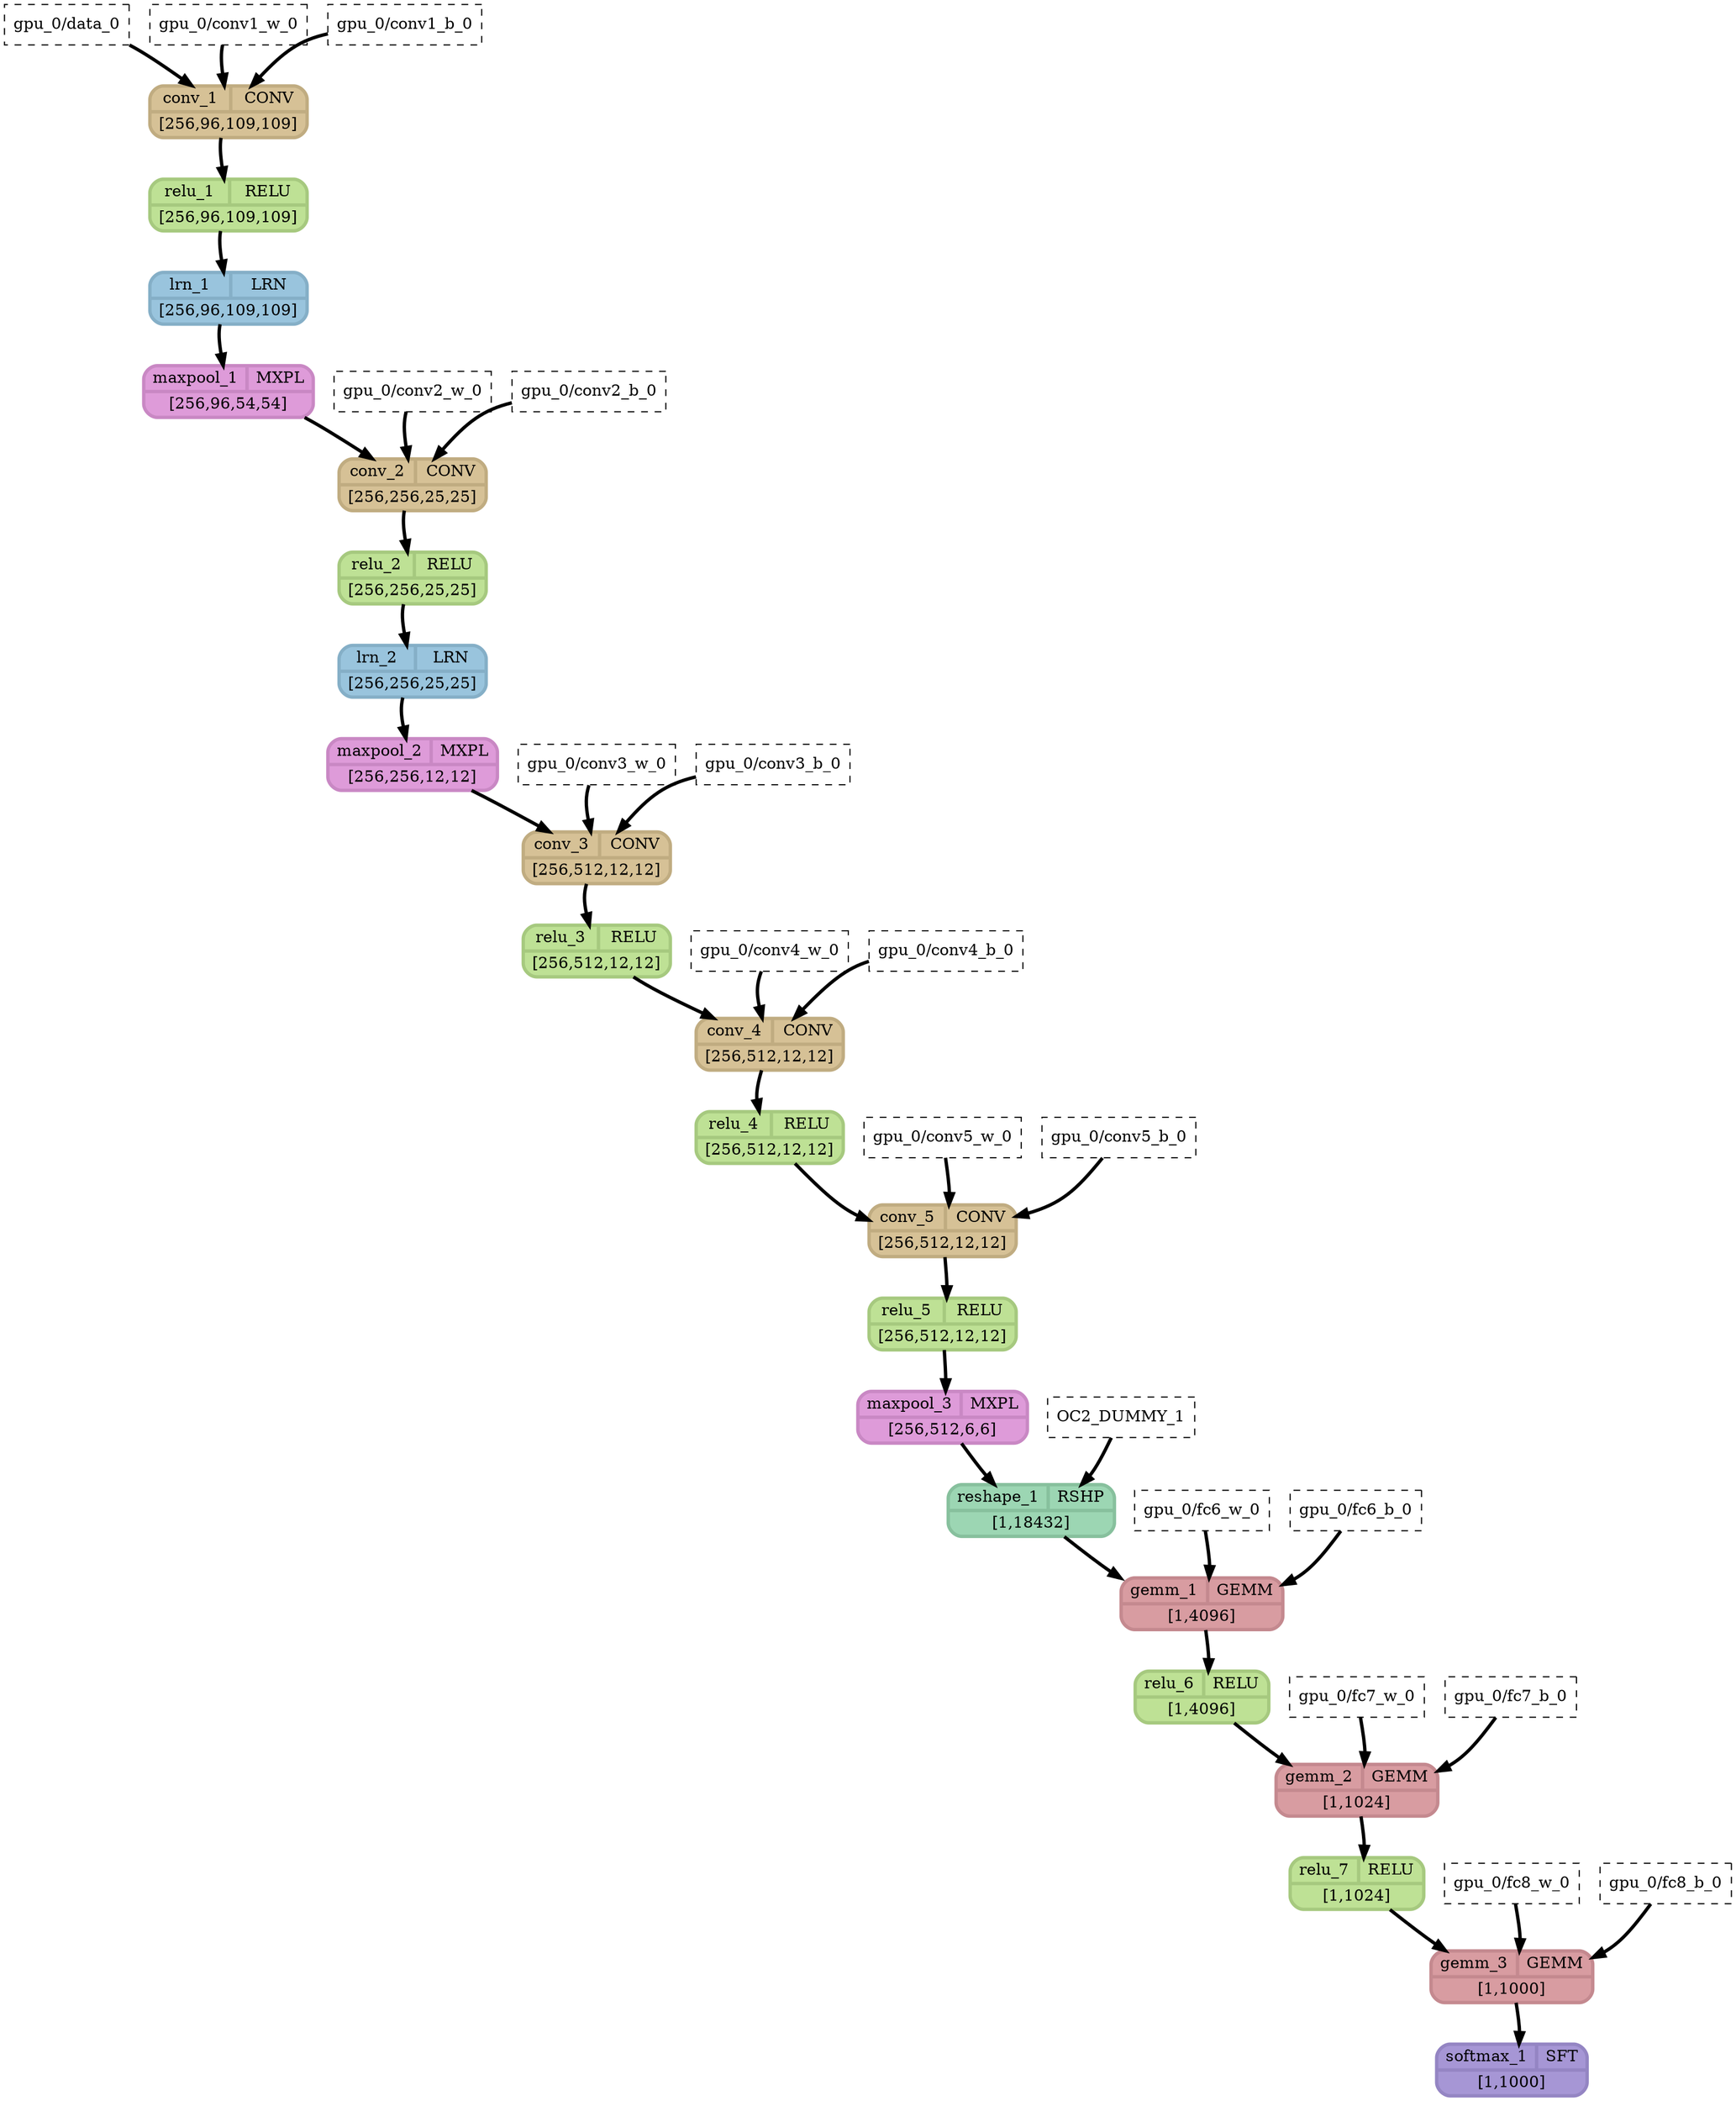 strict digraph {
  graph [
    rankdir="TB"
    overlap=prism
    overlap_shrink=true
    splines=curved
  ];
  node [
    shape=Mrecord
  ];
  edge [
    penwidth=3
  ];

  // Node definitions.
  "gpu_0/data_0" [
    id=0
    name="gpu_0/data_0"
    type=constant_input
    label="gpu_0/data_0"
    inputs=""
    outputs=""
    shape=box
    style="filled,dashed"
    fillcolor="white"
  ];
  "gpu_0/conv1_w_0" [
    id=1
    name="gpu_0/conv1_w_0"
    type=constant_input
    label="gpu_0/conv1_w_0"
    inputs=""
    outputs=""
    shape=box
    style="filled,dashed"
    fillcolor="white"
  ];
  "gpu_0/conv1_b_0" [
    id=2
    name="gpu_0/conv1_b_0"
    type=constant_input
    label="gpu_0/conv1_b_0"
    inputs=""
    outputs=""
    shape=box
    style="filled,dashed"
    fillcolor="white"
  ];
  "gpu_0/conv1_1" [
    id=3
    name="gpu_0/conv1_1"
    type=Conv
    label="{ {conv_1  | CONV} | [256,96,109,109] }"
    inputs="gpu_0/data_0;gpu_0/conv1_w_0;gpu_0/conv1_b_0"
    outputs="gpu_0/conv1_1"
    penwidth=3
    style=filled
    color="#c0ac81"
    fontcolor="#000000"
    fillcolor="#d6c196"
  ];
  "gpu_0/conv1_2" [
    id=4
    name="gpu_0/conv1_2"
    type=Relu
    label="{ {relu_1  | RELU} | [256,96,109,109] }"
    inputs="gpu_0/conv1_1"
    outputs="gpu_0/conv1_2"
    penwidth=3
    style=filled
    color="#a6c97f"
    fontcolor="#000000"
    fillcolor="#bee195"
  ];
  "gpu_0/norm1_1" [
    id=5
    name="gpu_0/norm1_1"
    type=LRN
    label="{ {lrn_1  | LRN} | [256,96,109,109] }"
    inputs="gpu_0/conv1_2"
    outputs="gpu_0/norm1_1"
    penwidth=3
    style=filled
    color="#85afc7"
    fontcolor="#000000"
    fillcolor="#99c4dd"
  ];
  "gpu_0/pool1_1" [
    id=6
    name="gpu_0/pool1_1"
    type=MaxPool
    label="{ {maxpool_1  | MXPL} | [256,96,54,54] }"
    inputs="gpu_0/norm1_1"
    outputs="gpu_0/pool1_1"
    penwidth=3
    style=filled
    color="#c988c4"
    fontcolor="#000000"
    fillcolor="#de9bd9"
  ];
  "gpu_0/conv2_w_0" [
    id=7
    name="gpu_0/conv2_w_0"
    type=constant_input
    label="gpu_0/conv2_w_0"
    inputs=""
    outputs=""
    shape=box
    style="filled,dashed"
    fillcolor="white"
  ];
  "gpu_0/conv2_b_0" [
    id=8
    name="gpu_0/conv2_b_0"
    type=constant_input
    label="gpu_0/conv2_b_0"
    inputs=""
    outputs=""
    shape=box
    style="filled,dashed"
    fillcolor="white"
  ];
  "gpu_0/conv2_1" [
    id=9
    name="gpu_0/conv2_1"
    type=Conv
    label="{ {conv_2  | CONV} | [256,256,25,25] }"
    inputs="gpu_0/pool1_1;gpu_0/conv2_w_0;gpu_0/conv2_b_0"
    outputs="gpu_0/conv2_1"
    penwidth=3
    style=filled
    color="#c0ac81"
    fontcolor="#000000"
    fillcolor="#d6c196"
  ];
  "gpu_0/conv2_2" [
    id=10
    name="gpu_0/conv2_2"
    type=Relu
    label="{ {relu_2  | RELU} | [256,256,25,25] }"
    inputs="gpu_0/conv2_1"
    outputs="gpu_0/conv2_2"
    penwidth=3
    style=filled
    color="#a6c97f"
    fontcolor="#000000"
    fillcolor="#bee195"
  ];
  "gpu_0/norm2_1" [
    id=11
    name="gpu_0/norm2_1"
    type=LRN
    label="{ {lrn_2  | LRN} | [256,256,25,25] }"
    inputs="gpu_0/conv2_2"
    outputs="gpu_0/norm2_1"
    penwidth=3
    style=filled
    color="#85afc7"
    fontcolor="#000000"
    fillcolor="#99c4dd"
  ];
  "gpu_0/pool2_1" [
    id=12
    name="gpu_0/pool2_1"
    type=MaxPool
    label="{ {maxpool_2  | MXPL} | [256,256,12,12] }"
    inputs="gpu_0/norm2_1"
    outputs="gpu_0/pool2_1"
    penwidth=3
    style=filled
    color="#c988c4"
    fontcolor="#000000"
    fillcolor="#de9bd9"
  ];
  "gpu_0/conv3_w_0" [
    id=13
    name="gpu_0/conv3_w_0"
    type=constant_input
    label="gpu_0/conv3_w_0"
    inputs=""
    outputs=""
    shape=box
    style="filled,dashed"
    fillcolor="white"
  ];
  "gpu_0/conv3_b_0" [
    id=14
    name="gpu_0/conv3_b_0"
    type=constant_input
    label="gpu_0/conv3_b_0"
    inputs=""
    outputs=""
    shape=box
    style="filled,dashed"
    fillcolor="white"
  ];
  "gpu_0/conv3_1" [
    id=15
    name="gpu_0/conv3_1"
    type=Conv
    label="{ {conv_3  | CONV} | [256,512,12,12] }"
    inputs="gpu_0/pool2_1;gpu_0/conv3_w_0;gpu_0/conv3_b_0"
    outputs="gpu_0/conv3_1"
    penwidth=3
    style=filled
    color="#c0ac81"
    fontcolor="#000000"
    fillcolor="#d6c196"
  ];
  "gpu_0/conv3_2" [
    id=16
    name="gpu_0/conv3_2"
    type=Relu
    label="{ {relu_3  | RELU} | [256,512,12,12] }"
    inputs="gpu_0/conv3_1"
    outputs="gpu_0/conv3_2"
    penwidth=3
    style=filled
    color="#a6c97f"
    fontcolor="#000000"
    fillcolor="#bee195"
  ];
  "gpu_0/conv4_w_0" [
    id=17
    name="gpu_0/conv4_w_0"
    type=constant_input
    label="gpu_0/conv4_w_0"
    inputs=""
    outputs=""
    shape=box
    style="filled,dashed"
    fillcolor="white"
  ];
  "gpu_0/conv4_b_0" [
    id=18
    name="gpu_0/conv4_b_0"
    type=constant_input
    label="gpu_0/conv4_b_0"
    inputs=""
    outputs=""
    shape=box
    style="filled,dashed"
    fillcolor="white"
  ];
  "gpu_0/conv4_1" [
    id=19
    name="gpu_0/conv4_1"
    type=Conv
    label="{ {conv_4  | CONV} | [256,512,12,12] }"
    inputs="gpu_0/conv3_2;gpu_0/conv4_w_0;gpu_0/conv4_b_0"
    outputs="gpu_0/conv4_1"
    penwidth=3
    style=filled
    color="#c0ac81"
    fontcolor="#000000"
    fillcolor="#d6c196"
  ];
  "gpu_0/conv4_2" [
    id=20
    name="gpu_0/conv4_2"
    type=Relu
    label="{ {relu_4  | RELU} | [256,512,12,12] }"
    inputs="gpu_0/conv4_1"
    outputs="gpu_0/conv4_2"
    penwidth=3
    style=filled
    color="#a6c97f"
    fontcolor="#000000"
    fillcolor="#bee195"
  ];
  "gpu_0/conv5_w_0" [
    id=21
    name="gpu_0/conv5_w_0"
    type=constant_input
    label="gpu_0/conv5_w_0"
    inputs=""
    outputs=""
    shape=box
    style="filled,dashed"
    fillcolor="white"
  ];
  "gpu_0/conv5_b_0" [
    id=22
    name="gpu_0/conv5_b_0"
    type=constant_input
    label="gpu_0/conv5_b_0"
    inputs=""
    outputs=""
    shape=box
    style="filled,dashed"
    fillcolor="white"
  ];
  "gpu_0/conv5_1" [
    id=23
    name="gpu_0/conv5_1"
    type=Conv
    label="{ {conv_5  | CONV} | [256,512,12,12] }"
    inputs="gpu_0/conv4_2;gpu_0/conv5_w_0;gpu_0/conv5_b_0"
    outputs="gpu_0/conv5_1"
    penwidth=3
    style=filled
    color="#c0ac81"
    fontcolor="#000000"
    fillcolor="#d6c196"
  ];
  "gpu_0/conv5_2" [
    id=24
    name="gpu_0/conv5_2"
    type=Relu
    label="{ {relu_5  | RELU} | [256,512,12,12] }"
    inputs="gpu_0/conv5_1"
    outputs="gpu_0/conv5_2"
    penwidth=3
    style=filled
    color="#a6c97f"
    fontcolor="#000000"
    fillcolor="#bee195"
  ];
  "gpu_0/pool5_1" [
    id=25
    name="gpu_0/pool5_1"
    type=MaxPool
    label="{ {maxpool_3  | MXPL} | [256,512,6,6] }"
    inputs="gpu_0/conv5_2"
    outputs="gpu_0/pool5_1"
    penwidth=3
    style=filled
    color="#c988c4"
    fontcolor="#000000"
    fillcolor="#de9bd9"
  ];
  "OC2_DUMMY_1" [
    id=26
    name="OC2_DUMMY_1"
    type=constant_input
    label="OC2_DUMMY_1"
    inputs=""
    outputs=""
    shape=box
    style="filled,dashed"
    fillcolor="white"
  ];
  "OC2_DUMMY_0" [
    id=27
    name="OC2_DUMMY_0"
    type=Reshape
    label="{ {reshape_1  | RSHP} | [1,18432] }"
    inputs="gpu_0/pool5_1;OC2_DUMMY_1"
    outputs="OC2_DUMMY_0"
    penwidth=3
    style=filled
    color="#87c09d"
    fontcolor="#000000"
    fillcolor="#9cd6b3"
  ];
  "gpu_0/fc6_w_0" [
    id=28
    name="gpu_0/fc6_w_0"
    type=constant_input
    label="gpu_0/fc6_w_0"
    inputs=""
    outputs=""
    shape=box
    style="filled,dashed"
    fillcolor="white"
  ];
  "gpu_0/fc6_b_0" [
    id=29
    name="gpu_0/fc6_b_0"
    type=constant_input
    label="gpu_0/fc6_b_0"
    inputs=""
    outputs=""
    shape=box
    style="filled,dashed"
    fillcolor="white"
  ];
  "gpu_0/fc6_1" [
    id=30
    name="gpu_0/fc6_1"
    type=Gemm
    label="{ {gemm_1  | GEMM} | [1,4096] }"
    inputs="OC2_DUMMY_0;gpu_0/fc6_w_0;gpu_0/fc6_b_0"
    outputs="gpu_0/fc6_1"
    penwidth=3
    style=filled
    color="#c4898f"
    fontcolor="#000000"
    fillcolor="#d89ca1"
  ];
  "gpu_0/fc6_2" [
    id=31
    name="gpu_0/fc6_2"
    type=Relu
    label="{ {relu_6  | RELU} | [1,4096] }"
    inputs="gpu_0/fc6_1"
    outputs="gpu_0/fc6_2"
    penwidth=3
    style=filled
    color="#a6c97f"
    fontcolor="#000000"
    fillcolor="#bee195"
  ];
  "gpu_0/fc7_w_0" [
    id=32
    name="gpu_0/fc7_w_0"
    type=constant_input
    label="gpu_0/fc7_w_0"
    inputs=""
    outputs=""
    shape=box
    style="filled,dashed"
    fillcolor="white"
  ];
  "gpu_0/fc7_b_0" [
    id=33
    name="gpu_0/fc7_b_0"
    type=constant_input
    label="gpu_0/fc7_b_0"
    inputs=""
    outputs=""
    shape=box
    style="filled,dashed"
    fillcolor="white"
  ];
  "gpu_0/fc7_1" [
    id=34
    name="gpu_0/fc7_1"
    type=Gemm
    label="{ {gemm_2  | GEMM} | [1,1024] }"
    inputs="gpu_0/fc6_2;gpu_0/fc7_w_0;gpu_0/fc7_b_0"
    outputs="gpu_0/fc7_1"
    penwidth=3
    style=filled
    color="#c4898f"
    fontcolor="#000000"
    fillcolor="#d89ca1"
  ];
  "gpu_0/fc7_2" [
    id=35
    name="gpu_0/fc7_2"
    type=Relu
    label="{ {relu_7  | RELU} | [1,1024] }"
    inputs="gpu_0/fc7_1"
    outputs="gpu_0/fc7_2"
    penwidth=3
    style=filled
    color="#a6c97f"
    fontcolor="#000000"
    fillcolor="#bee195"
  ];
  "gpu_0/fc8_w_0" [
    id=36
    name="gpu_0/fc8_w_0"
    type=constant_input
    label="gpu_0/fc8_w_0"
    inputs=""
    outputs=""
    shape=box
    style="filled,dashed"
    fillcolor="white"
  ];
  "gpu_0/fc8_b_0" [
    id=37
    name="gpu_0/fc8_b_0"
    type=constant_input
    label="gpu_0/fc8_b_0"
    inputs=""
    outputs=""
    shape=box
    style="filled,dashed"
    fillcolor="white"
  ];
  "gpu_0/pred_1" [
    id=38
    name="gpu_0/pred_1"
    type=Gemm
    label="{ {gemm_3  | GEMM} | [1,1000] }"
    inputs="gpu_0/fc7_2;gpu_0/fc8_w_0;gpu_0/fc8_b_0"
    outputs="gpu_0/pred_1"
    penwidth=3
    style=filled
    color="#c4898f"
    fontcolor="#000000"
    fillcolor="#d89ca1"
  ];
  "gpu_0/softmax_1" [
    id=39
    name="gpu_0/softmax_1"
    type=Softmax
    label="{ {softmax_1  | SFT} | [1,1000] }"
    inputs="gpu_0/pred_1"
    outputs="gpu_0/softmax_1"
    penwidth=3
    style=filled
    color="#9485c3"
    fontcolor="#000000"
    fillcolor="#a696d5"
  ];

  // Edge definitions.
  "gpu_0/data_0" -> "gpu_0/conv1_1";
  "gpu_0/conv1_w_0" -> "gpu_0/conv1_1";
  "gpu_0/conv1_b_0" -> "gpu_0/conv1_1";
  "gpu_0/conv1_1" -> "gpu_0/conv1_2";
  "gpu_0/conv1_2" -> "gpu_0/norm1_1";
  "gpu_0/norm1_1" -> "gpu_0/pool1_1";
  "gpu_0/pool1_1" -> "gpu_0/conv2_1";
  "gpu_0/conv2_w_0" -> "gpu_0/conv2_1";
  "gpu_0/conv2_b_0" -> "gpu_0/conv2_1";
  "gpu_0/conv2_1" -> "gpu_0/conv2_2";
  "gpu_0/conv2_2" -> "gpu_0/norm2_1";
  "gpu_0/norm2_1" -> "gpu_0/pool2_1";
  "gpu_0/pool2_1" -> "gpu_0/conv3_1";
  "gpu_0/conv3_w_0" -> "gpu_0/conv3_1";
  "gpu_0/conv3_b_0" -> "gpu_0/conv3_1";
  "gpu_0/conv3_1" -> "gpu_0/conv3_2";
  "gpu_0/conv3_2" -> "gpu_0/conv4_1";
  "gpu_0/conv4_w_0" -> "gpu_0/conv4_1";
  "gpu_0/conv4_b_0" -> "gpu_0/conv4_1";
  "gpu_0/conv4_1" -> "gpu_0/conv4_2";
  "gpu_0/conv4_2" -> "gpu_0/conv5_1";
  "gpu_0/conv5_w_0" -> "gpu_0/conv5_1";
  "gpu_0/conv5_b_0" -> "gpu_0/conv5_1";
  "gpu_0/conv5_1" -> "gpu_0/conv5_2";
  "gpu_0/conv5_2" -> "gpu_0/pool5_1";
  "gpu_0/pool5_1" -> "OC2_DUMMY_0";
  "OC2_DUMMY_1" -> "OC2_DUMMY_0";
  "OC2_DUMMY_0" -> "gpu_0/fc6_1";
  "gpu_0/fc6_w_0" -> "gpu_0/fc6_1";
  "gpu_0/fc6_b_0" -> "gpu_0/fc6_1";
  "gpu_0/fc6_1" -> "gpu_0/fc6_2";
  "gpu_0/fc6_2" -> "gpu_0/fc7_1";
  "gpu_0/fc7_w_0" -> "gpu_0/fc7_1";
  "gpu_0/fc7_b_0" -> "gpu_0/fc7_1";
  "gpu_0/fc7_1" -> "gpu_0/fc7_2";
  "gpu_0/fc7_2" -> "gpu_0/pred_1";
  "gpu_0/fc8_w_0" -> "gpu_0/pred_1";
  "gpu_0/fc8_b_0" -> "gpu_0/pred_1";
  "gpu_0/pred_1" -> "gpu_0/softmax_1";
}